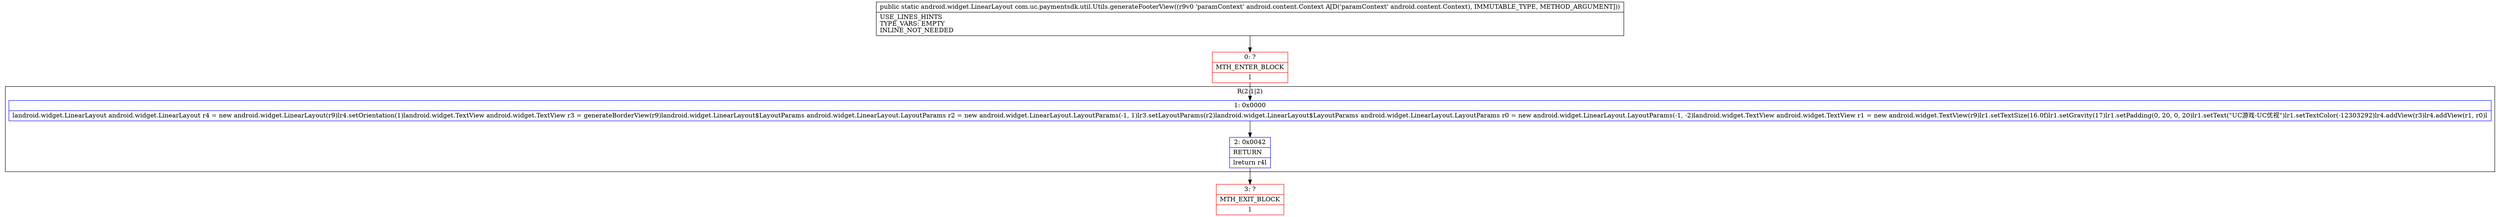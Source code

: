 digraph "CFG forcom.uc.paymentsdk.util.Utils.generateFooterView(Landroid\/content\/Context;)Landroid\/widget\/LinearLayout;" {
subgraph cluster_Region_630514060 {
label = "R(2:1|2)";
node [shape=record,color=blue];
Node_1 [shape=record,label="{1\:\ 0x0000|landroid.widget.LinearLayout android.widget.LinearLayout r4 = new android.widget.LinearLayout(r9)lr4.setOrientation(1)landroid.widget.TextView android.widget.TextView r3 = generateBorderView(r9)landroid.widget.LinearLayout$LayoutParams android.widget.LinearLayout.LayoutParams r2 = new android.widget.LinearLayout.LayoutParams(\-1, 1)lr3.setLayoutParams(r2)landroid.widget.LinearLayout$LayoutParams android.widget.LinearLayout.LayoutParams r0 = new android.widget.LinearLayout.LayoutParams(\-1, \-2)landroid.widget.TextView android.widget.TextView r1 = new android.widget.TextView(r9)lr1.setTextSize(16.0f)lr1.setGravity(17)lr1.setPadding(0, 20, 0, 20)lr1.setText(\"UC游戏\-UC优视\")lr1.setTextColor(\-12303292)lr4.addView(r3)lr4.addView(r1, r0)l}"];
Node_2 [shape=record,label="{2\:\ 0x0042|RETURN\l|lreturn r4l}"];
}
Node_0 [shape=record,color=red,label="{0\:\ ?|MTH_ENTER_BLOCK\l|l}"];
Node_3 [shape=record,color=red,label="{3\:\ ?|MTH_EXIT_BLOCK\l|l}"];
MethodNode[shape=record,label="{public static android.widget.LinearLayout com.uc.paymentsdk.util.Utils.generateFooterView((r9v0 'paramContext' android.content.Context A[D('paramContext' android.content.Context), IMMUTABLE_TYPE, METHOD_ARGUMENT]))  | USE_LINES_HINTS\lTYPE_VARS: EMPTY\lINLINE_NOT_NEEDED\l}"];
MethodNode -> Node_0;
Node_1 -> Node_2;
Node_2 -> Node_3;
Node_0 -> Node_1;
}


